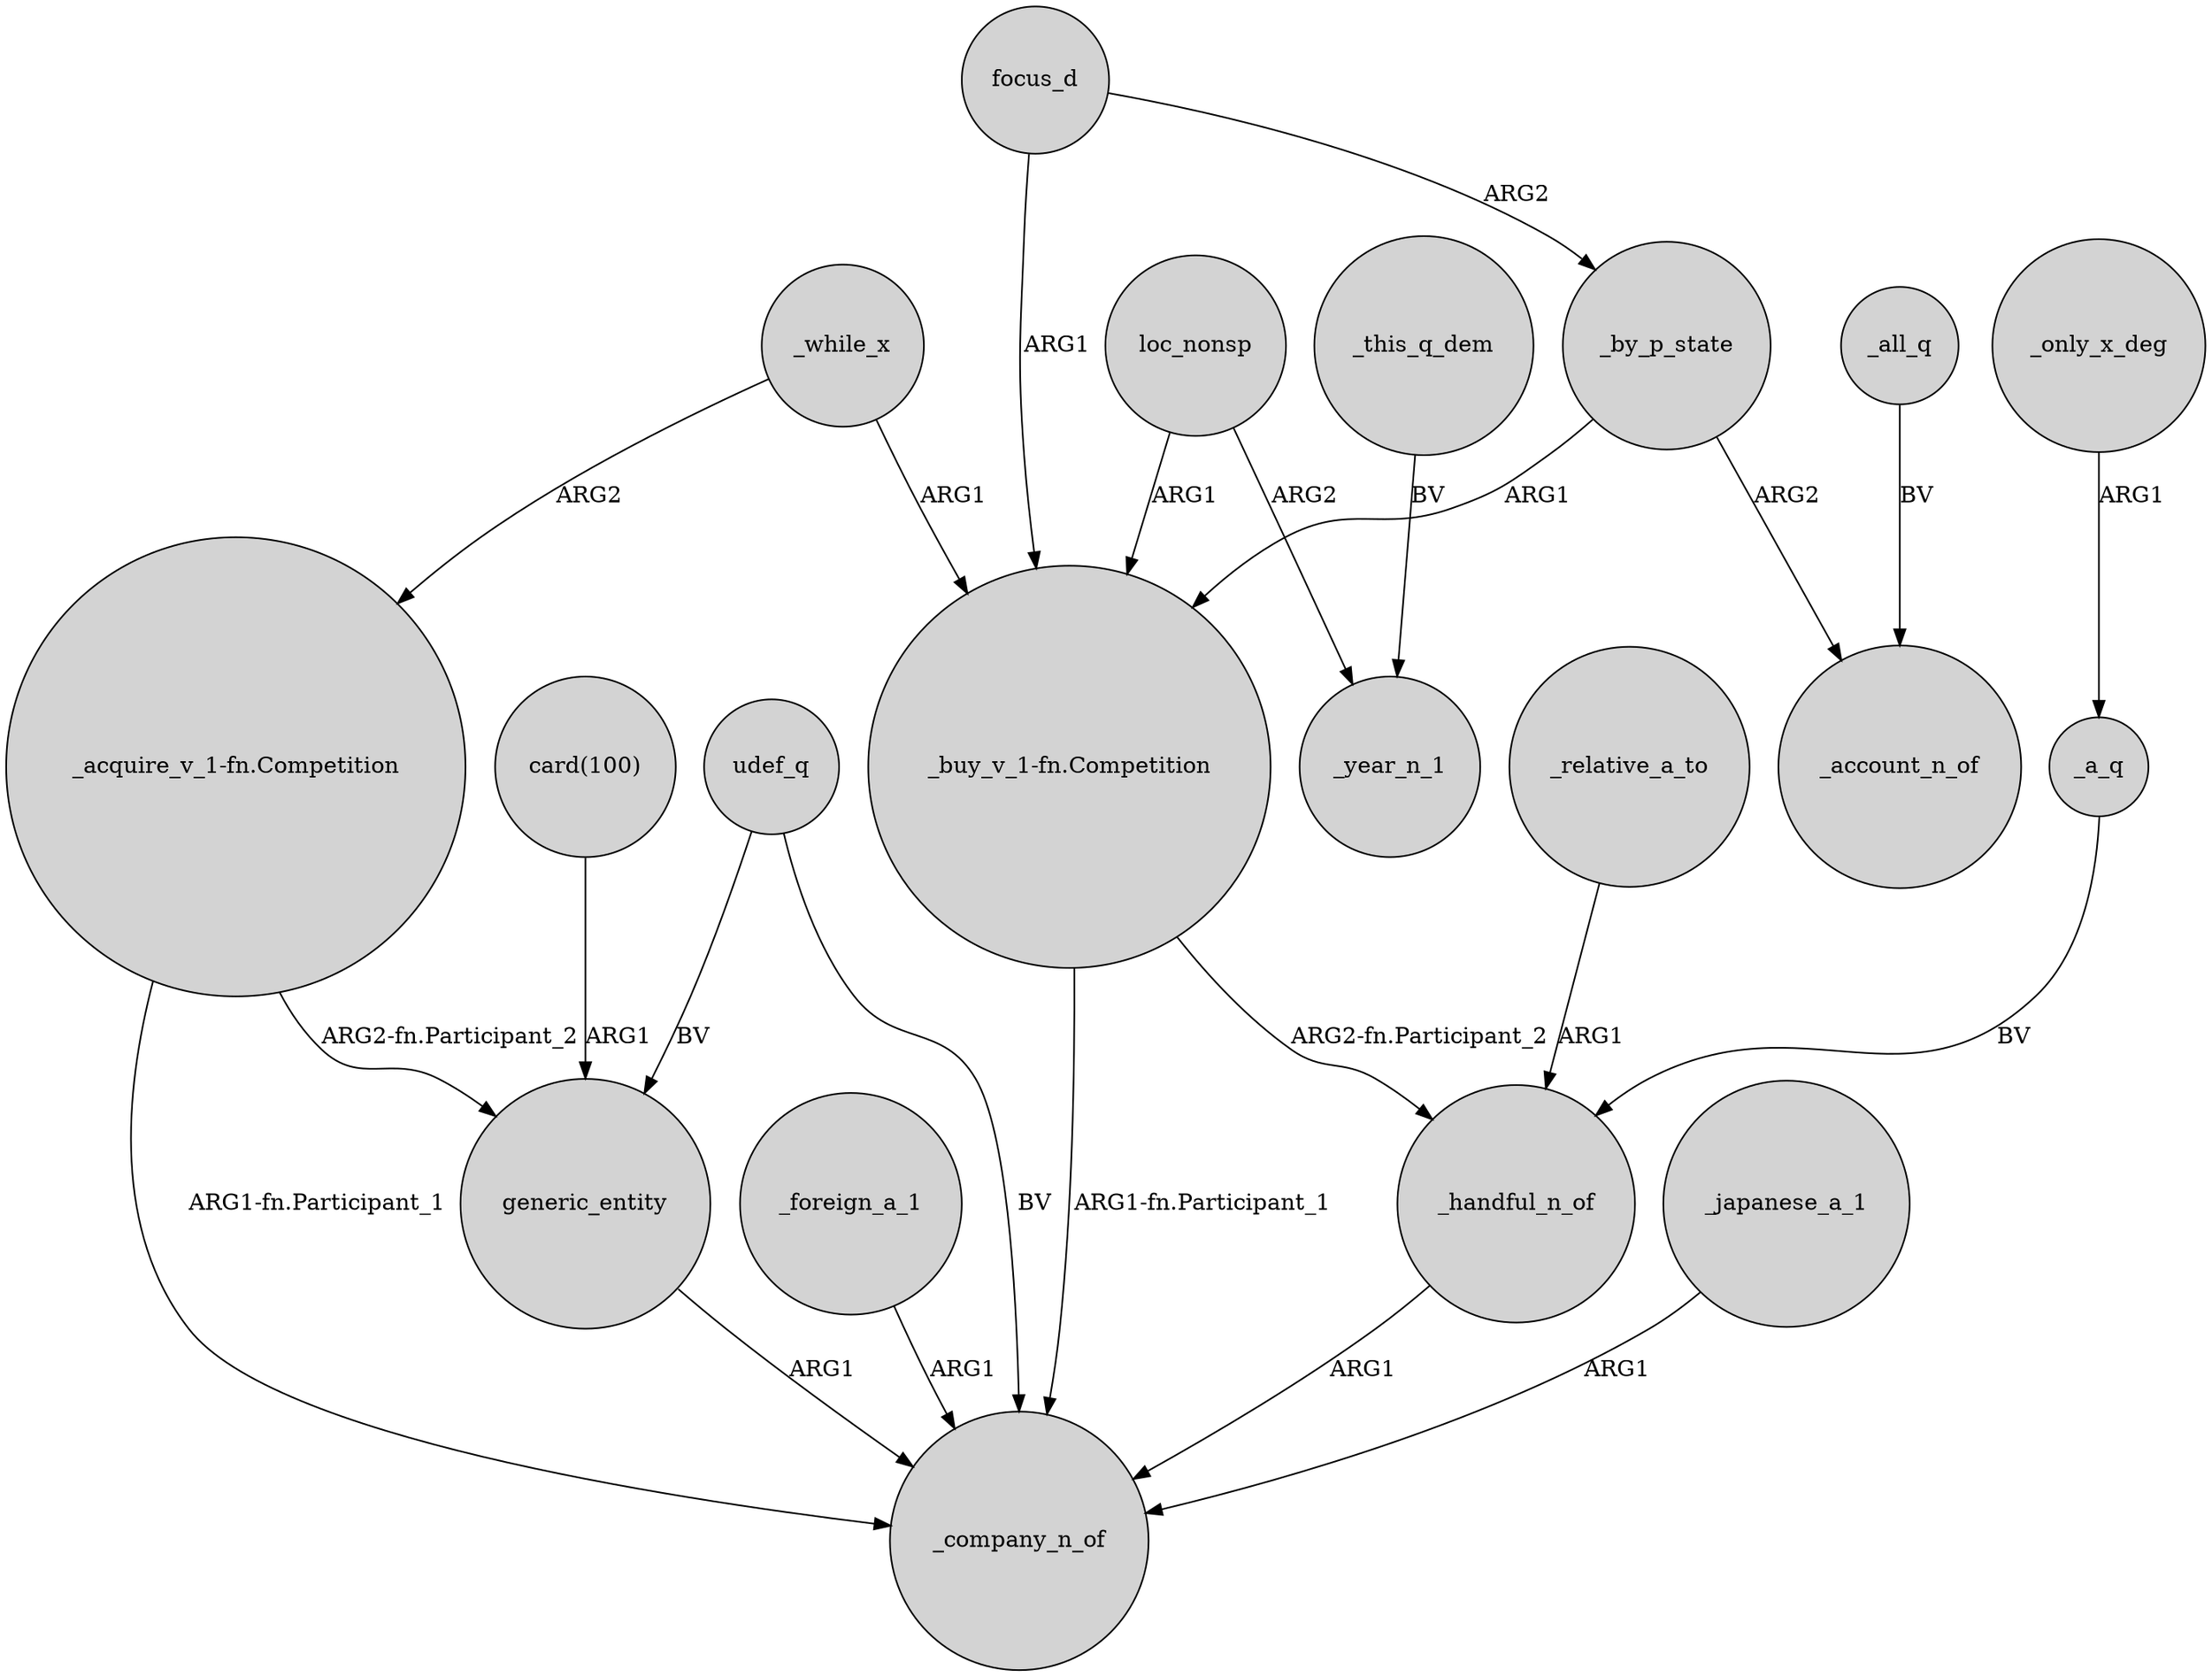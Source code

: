 digraph {
	node [shape=circle style=filled]
	_while_x -> "_acquire_v_1-fn.Competition" [label=ARG2]
	loc_nonsp -> "_buy_v_1-fn.Competition" [label=ARG1]
	_foreign_a_1 -> _company_n_of [label=ARG1]
	_by_p_state -> _account_n_of [label=ARG2]
	_all_q -> _account_n_of [label=BV]
	_by_p_state -> "_buy_v_1-fn.Competition" [label=ARG1]
	udef_q -> generic_entity [label=BV]
	loc_nonsp -> _year_n_1 [label=ARG2]
	generic_entity -> _company_n_of [label=ARG1]
	"_buy_v_1-fn.Competition" -> _company_n_of [label="ARG1-fn.Participant_1"]
	focus_d -> "_buy_v_1-fn.Competition" [label=ARG1]
	udef_q -> _company_n_of [label=BV]
	_a_q -> _handful_n_of [label=BV]
	_while_x -> "_buy_v_1-fn.Competition" [label=ARG1]
	_japanese_a_1 -> _company_n_of [label=ARG1]
	_this_q_dem -> _year_n_1 [label=BV]
	_handful_n_of -> _company_n_of [label=ARG1]
	focus_d -> _by_p_state [label=ARG2]
	"_acquire_v_1-fn.Competition" -> generic_entity [label="ARG2-fn.Participant_2"]
	_relative_a_to -> _handful_n_of [label=ARG1]
	"card(100)" -> generic_entity [label=ARG1]
	"_buy_v_1-fn.Competition" -> _handful_n_of [label="ARG2-fn.Participant_2"]
	"_acquire_v_1-fn.Competition" -> _company_n_of [label="ARG1-fn.Participant_1"]
	_only_x_deg -> _a_q [label=ARG1]
}
